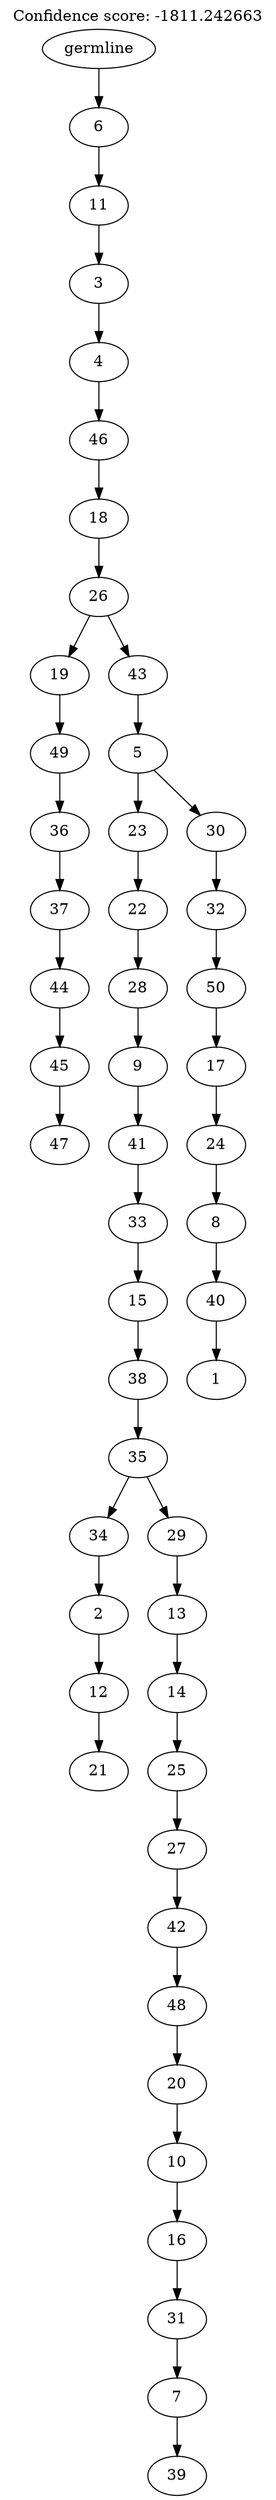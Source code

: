 digraph g {
	"49" -> "50";
	"50" [label="47"];
	"48" -> "49";
	"49" [label="45"];
	"47" -> "48";
	"48" [label="44"];
	"46" -> "47";
	"47" [label="37"];
	"45" -> "46";
	"46" [label="36"];
	"44" -> "45";
	"45" [label="49"];
	"42" -> "43";
	"43" [label="21"];
	"41" -> "42";
	"42" [label="12"];
	"40" -> "41";
	"41" [label="2"];
	"38" -> "39";
	"39" [label="39"];
	"37" -> "38";
	"38" [label="7"];
	"36" -> "37";
	"37" [label="31"];
	"35" -> "36";
	"36" [label="16"];
	"34" -> "35";
	"35" [label="10"];
	"33" -> "34";
	"34" [label="20"];
	"32" -> "33";
	"33" [label="48"];
	"31" -> "32";
	"32" [label="42"];
	"30" -> "31";
	"31" [label="27"];
	"29" -> "30";
	"30" [label="25"];
	"28" -> "29";
	"29" [label="14"];
	"27" -> "28";
	"28" [label="13"];
	"26" -> "27";
	"27" [label="29"];
	"26" -> "40";
	"40" [label="34"];
	"25" -> "26";
	"26" [label="35"];
	"24" -> "25";
	"25" [label="38"];
	"23" -> "24";
	"24" [label="15"];
	"22" -> "23";
	"23" [label="33"];
	"21" -> "22";
	"22" [label="41"];
	"20" -> "21";
	"21" [label="9"];
	"19" -> "20";
	"20" [label="28"];
	"18" -> "19";
	"19" [label="22"];
	"16" -> "17";
	"17" [label="1"];
	"15" -> "16";
	"16" [label="40"];
	"14" -> "15";
	"15" [label="8"];
	"13" -> "14";
	"14" [label="24"];
	"12" -> "13";
	"13" [label="17"];
	"11" -> "12";
	"12" [label="50"];
	"10" -> "11";
	"11" [label="32"];
	"9" -> "10";
	"10" [label="30"];
	"9" -> "18";
	"18" [label="23"];
	"8" -> "9";
	"9" [label="5"];
	"7" -> "8";
	"8" [label="43"];
	"7" -> "44";
	"44" [label="19"];
	"6" -> "7";
	"7" [label="26"];
	"5" -> "6";
	"6" [label="18"];
	"4" -> "5";
	"5" [label="46"];
	"3" -> "4";
	"4" [label="4"];
	"2" -> "3";
	"3" [label="3"];
	"1" -> "2";
	"2" [label="11"];
	"0" -> "1";
	"1" [label="6"];
	"0" [label="germline"];
	labelloc="t";
	label="Confidence score: -1811.242663";
}
